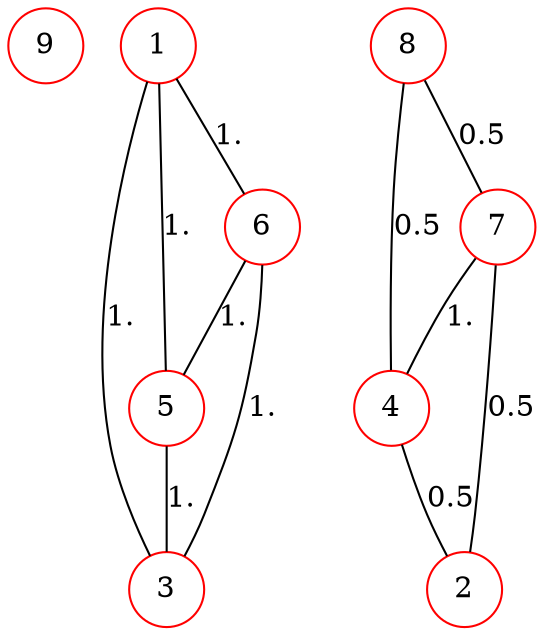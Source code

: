 graph G {
  9 [shape=circle, color="#FF0000", label="9", ];
  1 [shape=circle, color="#FF0000", label="1", ];
  4 [shape=circle, color="#FF0000", label="4", ];
  7 [shape=circle, color="#FF0000", label="7", ];
  8 [shape=circle, color="#FF0000", label="8", ];
  2 [shape=circle, color="#FF0000", label="2", ];
  3 [shape=circle, color="#FF0000", label="3", ];
  5 [shape=circle, color="#FF0000", label="5", ];
  6 [shape=circle, color="#FF0000", label="6", ];
  
  
  1 -- 3 [label="1.", ];
  1 -- 5 [label="1.", ];
  1 -- 6 [label="1.", ];
  4 -- 2 [label="0.5", ];
  7 -- 2 [label="0.5", ];
  7 -- 4 [label="1.", ];
  8 -- 4 [label="0.5", ];
  8 -- 7 [label="0.5", ];
  5 -- 3 [label="1.", ];
  6 -- 3 [label="1.", ];
  6 -- 5 [label="1.", ];
  
  }
